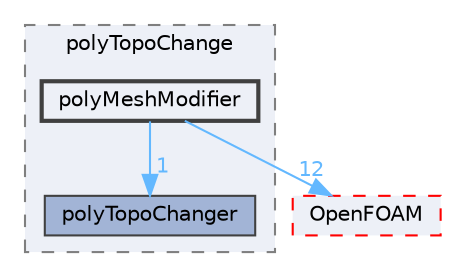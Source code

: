 digraph "src/dynamicMesh/polyTopoChange/polyMeshModifier"
{
 // LATEX_PDF_SIZE
  bgcolor="transparent";
  edge [fontname=Helvetica,fontsize=10,labelfontname=Helvetica,labelfontsize=10];
  node [fontname=Helvetica,fontsize=10,shape=box,height=0.2,width=0.4];
  compound=true
  subgraph clusterdir_1dcc9f8d039401a5088c21c8f851d182 {
    graph [ bgcolor="#edf0f7", pencolor="grey50", label="polyTopoChange", fontname=Helvetica,fontsize=10 style="filled,dashed", URL="dir_1dcc9f8d039401a5088c21c8f851d182.html",tooltip=""]
  dir_0952f9b6d6fcae993c8491153539ae37 [label="polyTopoChanger", fillcolor="#a2b4d6", color="grey25", style="filled", URL="dir_0952f9b6d6fcae993c8491153539ae37.html",tooltip=""];
  dir_53e064f65682b60940fae8def6f07f81 [label="polyMeshModifier", fillcolor="#edf0f7", color="grey25", style="filled,bold", URL="dir_53e064f65682b60940fae8def6f07f81.html",tooltip=""];
  }
  dir_c5473ff19b20e6ec4dfe5c310b3778a8 [label="OpenFOAM", fillcolor="#edf0f7", color="red", style="filled,dashed", URL="dir_c5473ff19b20e6ec4dfe5c310b3778a8.html",tooltip=""];
  dir_53e064f65682b60940fae8def6f07f81->dir_0952f9b6d6fcae993c8491153539ae37 [headlabel="1", labeldistance=1.5 headhref="dir_002985_003000.html" href="dir_002985_003000.html" color="steelblue1" fontcolor="steelblue1"];
  dir_53e064f65682b60940fae8def6f07f81->dir_c5473ff19b20e6ec4dfe5c310b3778a8 [headlabel="12", labeldistance=1.5 headhref="dir_002985_002695.html" href="dir_002985_002695.html" color="steelblue1" fontcolor="steelblue1"];
}
